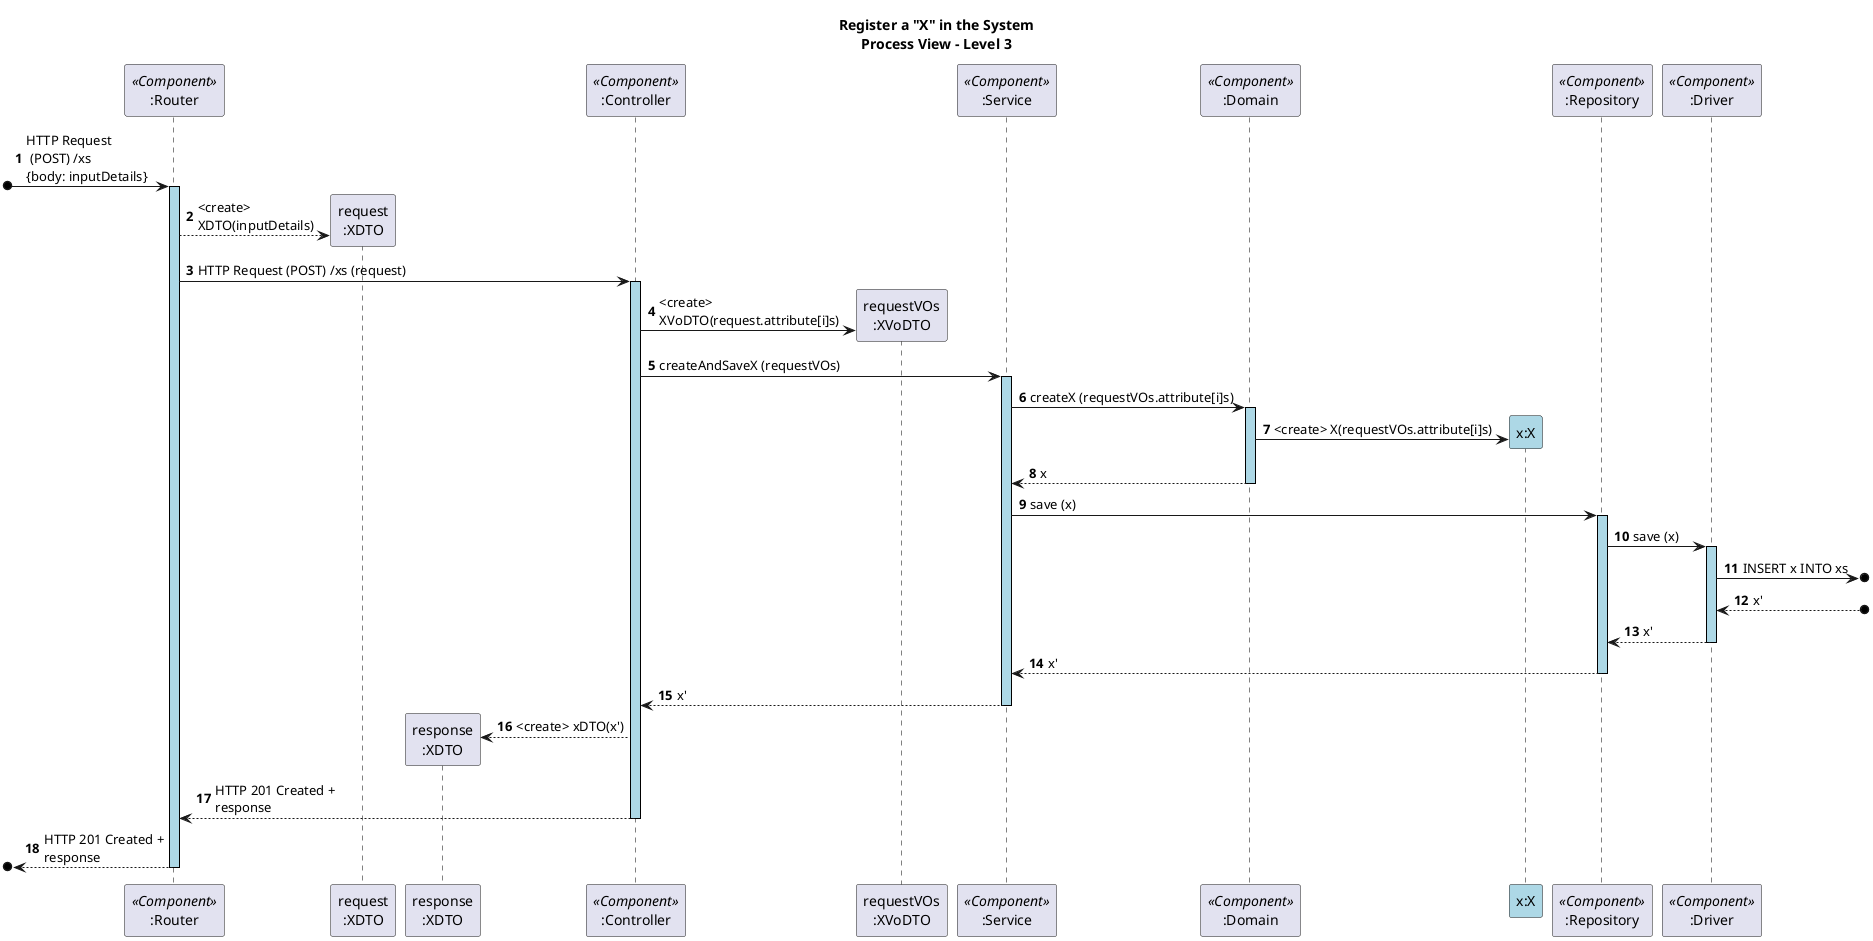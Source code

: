 @startuml
autonumber

skinparam sequence {
    LifelineBorderColor black
    LifelineBackgroundColor LightBlue
    ActorBorderColor black
    ActorBackgroundColor LightGray
    GroupBorderColor #cccccc
    GroupBackgroundColor #f2f2f2
}

title Register a "X" in the System\nProcess View – Level 3

participant ":Router" as RT <<Component>>
participant "request\n:XDTO" as request
participant "response\n:XDTO" as XDTO
participant ":Controller" as CT <<Component>>
participant "requestVOs\n:XVoDTO" as requestVOs
participant ":Service" as SE <<Component>>
participant ":Domain" as DM <<Component>>
participant "x:X" as X #lightBlue
participant ":Repository" as RE <<Component>>
participant ":Driver" as DV <<Component>>


[o-> RT ++: HTTP Request \n (POST) /xs \n{body: inputDetails}
RT --> request **: <create> \nXDTO(inputDetails)
RT -> CT ++: HTTP Request (POST) /xs (request)
CT -> requestVOs **: <create> \nXVoDTO(request.attribute[i]s)


CT -> SE ++: createAndSaveX (requestVOs)


SE -> DM ++: createX (requestVOs.attribute[i]s)
DM -> X **: <create> X(requestVOs.attribute[i]s)
DM --> SE --: x



SE -> RE ++: save (x)
RE -> DV++: save (x)
DV ->o]: INSERT x INTO xs
DV <--o]: x'
DV --> RE -- : x'
RE --> SE --: x'


SE --> CT --: x'
CT --> XDTO **: <create> xDTO(x')

CT --> RT --: HTTP 201 Created + \nresponse
[o<-- RT --: HTTP 201 Created + \nresponse


@enduml